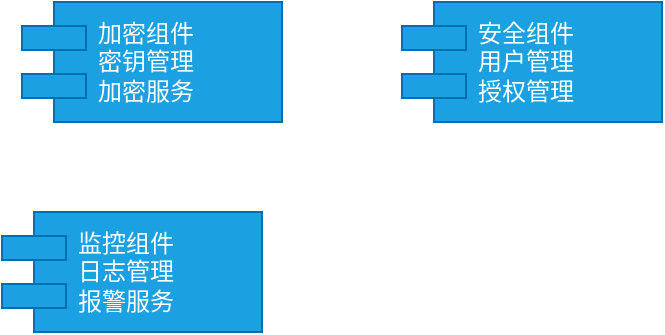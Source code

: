 <mxfile version="13.6.6" type="github">
  <diagram name="Page-1" id="5f0bae14-7c28-e335-631c-24af17079c00">
    <mxGraphModel dx="782" dy="437" grid="1" gridSize="10" guides="1" tooltips="1" connect="1" arrows="1" fold="1" page="1" pageScale="1" pageWidth="1100" pageHeight="850" background="#ffffff" math="0" shadow="0">
      <root>
        <mxCell id="0" />
        <mxCell id="1" parent="0" />
        <mxCell id="39150e848f15840c-5" value="加密组件&lt;br&gt;密钥管理&lt;br&gt;加密服务" style="shape=component;align=left;spacingLeft=36;rounded=0;shadow=0;comic=0;labelBackgroundColor=none;strokeWidth=1;fontFamily=Verdana;fontSize=12;html=1;fillColor=#1ba1e2;strokeColor=#006EAF;fontColor=#ffffff;" parent="1" vertex="1">
          <mxGeometry x="280" y="135" width="130" height="60" as="geometry" />
        </mxCell>
        <mxCell id="L_41h3OvpeOXnIbi4S6p-1" value="安全组件&lt;br&gt;用户管理&lt;br&gt;授权管理" style="shape=component;align=left;spacingLeft=36;rounded=0;shadow=0;comic=0;labelBackgroundColor=none;strokeWidth=1;fontFamily=Verdana;fontSize=12;html=1;fillColor=#1ba1e2;strokeColor=#006EAF;fontColor=#ffffff;" vertex="1" parent="1">
          <mxGeometry x="470" y="135" width="130" height="60" as="geometry" />
        </mxCell>
        <mxCell id="L_41h3OvpeOXnIbi4S6p-2" value="监控组件&lt;br&gt;日志管理&lt;br&gt;报警服务" style="shape=component;align=left;spacingLeft=36;rounded=0;shadow=0;comic=0;labelBackgroundColor=none;strokeWidth=1;fontFamily=Verdana;fontSize=12;html=1;fillColor=#1ba1e2;strokeColor=#006EAF;fontColor=#ffffff;" vertex="1" parent="1">
          <mxGeometry x="270" y="240" width="130" height="60" as="geometry" />
        </mxCell>
      </root>
    </mxGraphModel>
  </diagram>
</mxfile>
